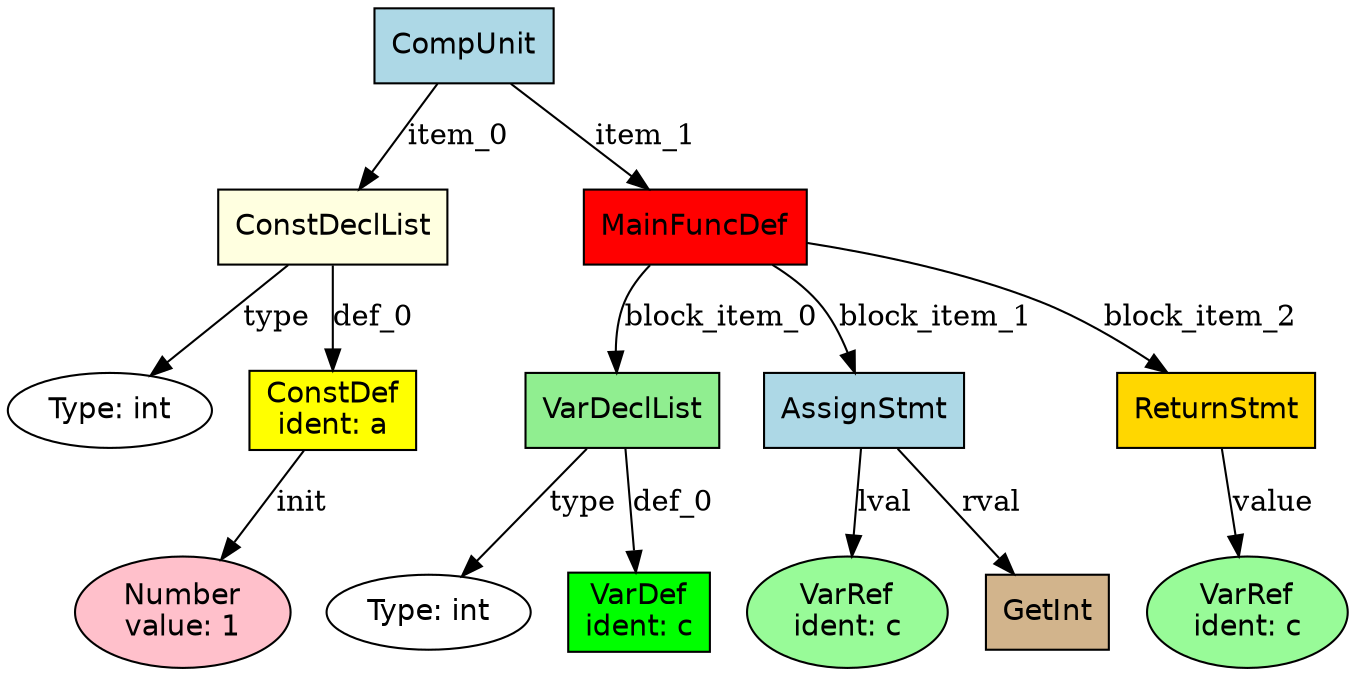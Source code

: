 digraph AST {
  node [shape=box, style=filled, fontname="Helvetica"];
  node0 [label="CompUnit", shape=box, fillcolor=lightblue];
  node1 [label="ConstDeclList", shape=box, fillcolor=lightyellow];
  node2 [label="Type: int", shape=ellipse, fillcolor=white];
  node3 [label="ConstDef\nident: a", shape=box, fillcolor=yellow];
  node4 [label="Number\nvalue: 1", shape=ellipse, fillcolor=pink];
  node5 [label="MainFuncDef", shape=box, fillcolor=red];
  node6 [label="VarDeclList", shape=box, fillcolor=lightgreen];
  node7 [label="Type: int", shape=ellipse, fillcolor=white];
  node8 [label="VarDef\nident: c", shape=box, fillcolor=green];
  node9 [label="AssignStmt", shape=box, fillcolor=lightblue];
  node10 [label="VarRef\nident: c", shape=ellipse, fillcolor=palegreen];
  node11 [label="GetInt", shape=box, fillcolor=tan];
  node12 [label="ReturnStmt", shape=box, fillcolor=gold];
  node13 [label="VarRef\nident: c", shape=ellipse, fillcolor=palegreen];
  node0 -> node1 [label="item_0"];
  node1 -> node2 [label="type"];
  node1 -> node3 [label="def_0"];
  node3 -> node4 [label="init"];
  node0 -> node5 [label="item_1"];
  node5 -> node6 [label="block_item_0"];
  node6 -> node7 [label="type"];
  node6 -> node8 [label="def_0"];
  node5 -> node9 [label="block_item_1"];
  node9 -> node10 [label="lval"];
  node9 -> node11 [label="rval"];
  node5 -> node12 [label="block_item_2"];
  node12 -> node13 [label="value"];
}
